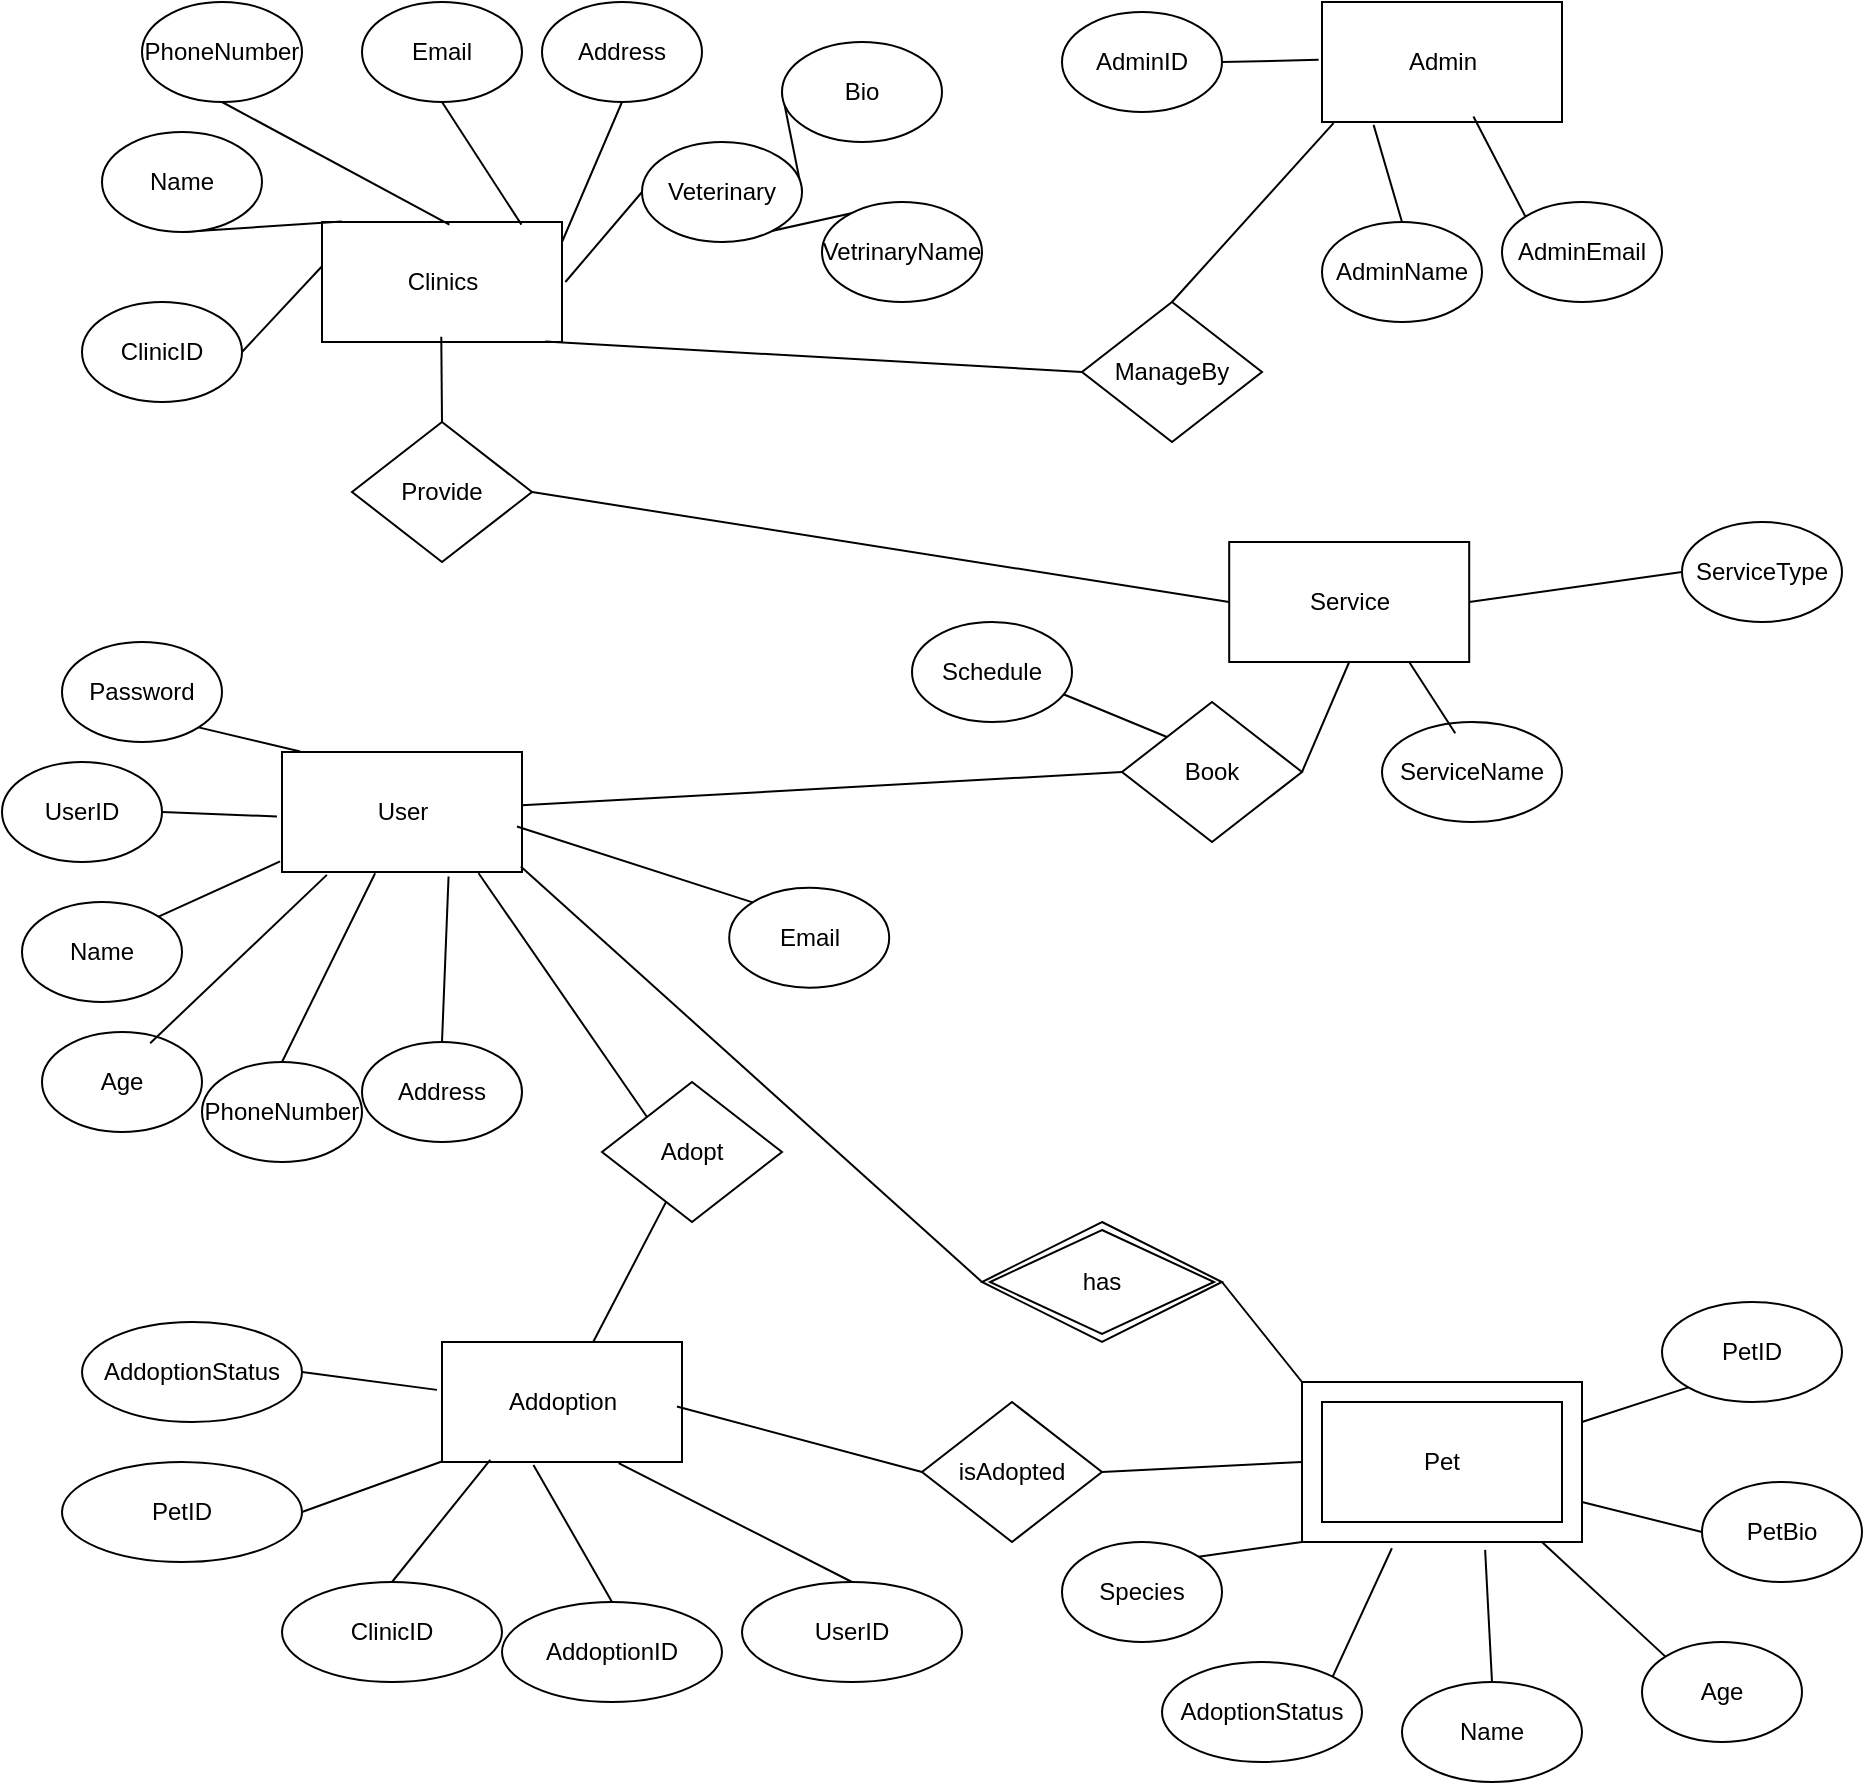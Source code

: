 <mxfile version="24.8.3">
  <diagram id="R2lEEEUBdFMjLlhIrx00" name="Page-1">
    <mxGraphModel dx="983" dy="569" grid="1" gridSize="10" guides="1" tooltips="1" connect="1" arrows="1" fold="1" page="1" pageScale="1" pageWidth="850" pageHeight="1100" background="#FFFFFF" math="0" shadow="0" extFonts="Permanent Marker^https://fonts.googleapis.com/css?family=Permanent+Marker">
      <root>
        <mxCell id="0" />
        <mxCell id="1" parent="0" />
        <mxCell id="6QG8E82MpiIFCZu1OyY_-2" value="Clinics" style="verticalLabelPosition=middle;verticalAlign=middle;html=1;shape=mxgraph.basic.rect;fillColor2=none;strokeWidth=1;size=20;indent=5;labelPosition=center;align=center;" vertex="1" parent="1">
          <mxGeometry x="160" y="120" width="120" height="60" as="geometry" />
        </mxCell>
        <mxCell id="6QG8E82MpiIFCZu1OyY_-3" value="Admin" style="verticalLabelPosition=middle;verticalAlign=middle;html=1;shape=mxgraph.basic.rect;fillColor2=none;strokeWidth=1;size=20;indent=5;labelPosition=center;align=center;" vertex="1" parent="1">
          <mxGeometry x="660" y="10" width="120" height="60" as="geometry" />
        </mxCell>
        <mxCell id="6QG8E82MpiIFCZu1OyY_-4" value="User" style="verticalLabelPosition=middle;verticalAlign=middle;html=1;shape=mxgraph.basic.rect;fillColor2=none;strokeWidth=1;size=20;indent=5;labelPosition=center;align=center;" vertex="1" parent="1">
          <mxGeometry x="140" y="385" width="120" height="60" as="geometry" />
        </mxCell>
        <mxCell id="6QG8E82MpiIFCZu1OyY_-47" style="rounded=0;orthogonalLoop=1;jettySize=auto;html=1;exitX=1;exitY=0.5;exitDx=0;exitDy=0;entryX=0;entryY=0.5;entryDx=0;entryDy=0;endArrow=none;endFill=0;" edge="1" parent="1" source="6QG8E82MpiIFCZu1OyY_-10" target="6QG8E82MpiIFCZu1OyY_-46">
          <mxGeometry relative="1" as="geometry" />
        </mxCell>
        <mxCell id="6QG8E82MpiIFCZu1OyY_-10" value="Service" style="rounded=0;whiteSpace=wrap;html=1;" vertex="1" parent="1">
          <mxGeometry x="613.6" y="280" width="120" height="60" as="geometry" />
        </mxCell>
        <mxCell id="6QG8E82MpiIFCZu1OyY_-13" value="Name" style="ellipse;whiteSpace=wrap;html=1;" vertex="1" parent="1">
          <mxGeometry x="10" y="460" width="80" height="50" as="geometry" />
        </mxCell>
        <mxCell id="6QG8E82MpiIFCZu1OyY_-14" value="Age" style="ellipse;whiteSpace=wrap;html=1;" vertex="1" parent="1">
          <mxGeometry x="20" y="525" width="80" height="50" as="geometry" />
        </mxCell>
        <mxCell id="6QG8E82MpiIFCZu1OyY_-16" value="PhoneNumber" style="ellipse;whiteSpace=wrap;html=1;" vertex="1" parent="1">
          <mxGeometry x="100" y="540" width="80" height="50" as="geometry" />
        </mxCell>
        <mxCell id="6QG8E82MpiIFCZu1OyY_-17" value="Email" style="ellipse;whiteSpace=wrap;html=1;" vertex="1" parent="1">
          <mxGeometry x="363.6" y="452.86" width="80" height="50" as="geometry" />
        </mxCell>
        <mxCell id="6QG8E82MpiIFCZu1OyY_-19" value="Address" style="ellipse;whiteSpace=wrap;html=1;" vertex="1" parent="1">
          <mxGeometry x="180" y="530" width="80" height="50" as="geometry" />
        </mxCell>
        <mxCell id="6QG8E82MpiIFCZu1OyY_-37" style="rounded=0;orthogonalLoop=1;jettySize=auto;html=1;exitX=0.5;exitY=1;exitDx=0;exitDy=0;entryX=0.083;entryY=-0.004;entryDx=0;entryDy=0;entryPerimeter=0;endArrow=none;endFill=0;" edge="1" parent="1" source="6QG8E82MpiIFCZu1OyY_-20" target="6QG8E82MpiIFCZu1OyY_-2">
          <mxGeometry relative="1" as="geometry">
            <mxPoint x="150" y="90" as="targetPoint" />
          </mxGeometry>
        </mxCell>
        <mxCell id="6QG8E82MpiIFCZu1OyY_-20" value="Name" style="ellipse;whiteSpace=wrap;html=1;" vertex="1" parent="1">
          <mxGeometry x="50" y="75" width="80" height="50" as="geometry" />
        </mxCell>
        <mxCell id="6QG8E82MpiIFCZu1OyY_-38" style="rounded=0;orthogonalLoop=1;jettySize=auto;html=1;exitX=0.5;exitY=1;exitDx=0;exitDy=0;entryX=0.531;entryY=0.022;entryDx=0;entryDy=0;entryPerimeter=0;endArrow=none;endFill=0;" edge="1" parent="1" source="6QG8E82MpiIFCZu1OyY_-21" target="6QG8E82MpiIFCZu1OyY_-2">
          <mxGeometry relative="1" as="geometry">
            <mxPoint x="200" y="100" as="targetPoint" />
          </mxGeometry>
        </mxCell>
        <mxCell id="6QG8E82MpiIFCZu1OyY_-21" value="PhoneNumber" style="ellipse;whiteSpace=wrap;html=1;" vertex="1" parent="1">
          <mxGeometry x="70" y="10" width="80" height="50" as="geometry" />
        </mxCell>
        <mxCell id="6QG8E82MpiIFCZu1OyY_-22" value="Email" style="ellipse;whiteSpace=wrap;html=1;" vertex="1" parent="1">
          <mxGeometry x="180" y="10" width="80" height="50" as="geometry" />
        </mxCell>
        <mxCell id="6QG8E82MpiIFCZu1OyY_-23" value="Address" style="ellipse;whiteSpace=wrap;html=1;" vertex="1" parent="1">
          <mxGeometry x="270" y="10" width="80" height="50" as="geometry" />
        </mxCell>
        <mxCell id="6QG8E82MpiIFCZu1OyY_-35" style="rounded=0;orthogonalLoop=1;jettySize=auto;html=1;exitX=1;exitY=0.5;exitDx=0;exitDy=0;entryX=0;entryY=0.5;entryDx=0;entryDy=0;endArrow=none;endFill=0;" edge="1" parent="1" source="6QG8E82MpiIFCZu1OyY_-25" target="6QG8E82MpiIFCZu1OyY_-10">
          <mxGeometry relative="1" as="geometry" />
        </mxCell>
        <mxCell id="6QG8E82MpiIFCZu1OyY_-25" value="Provide" style="rhombus;whiteSpace=wrap;html=1;" vertex="1" parent="1">
          <mxGeometry x="175" y="220" width="90" height="70" as="geometry" />
        </mxCell>
        <mxCell id="6QG8E82MpiIFCZu1OyY_-32" style="rounded=0;orthogonalLoop=1;jettySize=auto;html=1;exitX=1;exitY=0.5;exitDx=0;exitDy=0;entryX=0;entryY=0.5;entryDx=0;entryDy=0;startArrow=none;startFill=0;endArrow=none;endFill=0;" edge="1" parent="1" source="6QG8E82MpiIFCZu1OyY_-26" target="6QG8E82MpiIFCZu1OyY_-30">
          <mxGeometry relative="1" as="geometry" />
        </mxCell>
        <mxCell id="6QG8E82MpiIFCZu1OyY_-33" style="rounded=0;orthogonalLoop=1;jettySize=auto;html=1;exitX=0.5;exitY=1;exitDx=0;exitDy=0;entryX=0.5;entryY=0;entryDx=0;entryDy=0;endArrow=none;endFill=0;" edge="1" parent="1" source="6QG8E82MpiIFCZu1OyY_-26" target="6QG8E82MpiIFCZu1OyY_-29">
          <mxGeometry relative="1" as="geometry" />
        </mxCell>
        <mxCell id="6QG8E82MpiIFCZu1OyY_-26" value="Veterinary" style="ellipse;whiteSpace=wrap;html=1;" vertex="1" parent="1">
          <mxGeometry x="320" y="80" width="80" height="50" as="geometry" />
        </mxCell>
        <mxCell id="6QG8E82MpiIFCZu1OyY_-29" value="VetrinaryName" style="ellipse;whiteSpace=wrap;html=1;" vertex="1" parent="1">
          <mxGeometry x="410" y="110" width="80" height="50" as="geometry" />
        </mxCell>
        <mxCell id="6QG8E82MpiIFCZu1OyY_-30" value="Bio" style="ellipse;whiteSpace=wrap;html=1;" vertex="1" parent="1">
          <mxGeometry x="390" y="30" width="80" height="50" as="geometry" />
        </mxCell>
        <mxCell id="6QG8E82MpiIFCZu1OyY_-31" value="ClinicID" style="ellipse;whiteSpace=wrap;html=1;" vertex="1" parent="1">
          <mxGeometry x="40" y="160" width="80" height="50" as="geometry" />
        </mxCell>
        <mxCell id="6QG8E82MpiIFCZu1OyY_-34" style="rounded=0;orthogonalLoop=1;jettySize=auto;html=1;exitX=0.5;exitY=0;exitDx=0;exitDy=0;entryX=0.497;entryY=0.956;entryDx=0;entryDy=0;entryPerimeter=0;endArrow=none;endFill=0;" edge="1" parent="1" source="6QG8E82MpiIFCZu1OyY_-25" target="6QG8E82MpiIFCZu1OyY_-2">
          <mxGeometry relative="1" as="geometry" />
        </mxCell>
        <mxCell id="6QG8E82MpiIFCZu1OyY_-36" style="rounded=0;orthogonalLoop=1;jettySize=auto;html=1;exitX=1;exitY=0.5;exitDx=0;exitDy=0;entryX=-0.001;entryY=0.371;entryDx=0;entryDy=0;entryPerimeter=0;endArrow=none;endFill=0;" edge="1" parent="1" source="6QG8E82MpiIFCZu1OyY_-31" target="6QG8E82MpiIFCZu1OyY_-2">
          <mxGeometry relative="1" as="geometry" />
        </mxCell>
        <mxCell id="6QG8E82MpiIFCZu1OyY_-39" style="rounded=0;orthogonalLoop=1;jettySize=auto;html=1;exitX=0.5;exitY=1;exitDx=0;exitDy=0;entryX=0.831;entryY=0.022;entryDx=0;entryDy=0;entryPerimeter=0;endArrow=none;endFill=0;" edge="1" parent="1" source="6QG8E82MpiIFCZu1OyY_-22" target="6QG8E82MpiIFCZu1OyY_-2">
          <mxGeometry relative="1" as="geometry" />
        </mxCell>
        <mxCell id="6QG8E82MpiIFCZu1OyY_-40" style="rounded=0;orthogonalLoop=1;jettySize=auto;html=1;exitX=0.5;exitY=1;exitDx=0;exitDy=0;endArrow=none;endFill=0;" edge="1" parent="1" source="6QG8E82MpiIFCZu1OyY_-23">
          <mxGeometry relative="1" as="geometry">
            <mxPoint x="280" y="130" as="targetPoint" />
          </mxGeometry>
        </mxCell>
        <mxCell id="6QG8E82MpiIFCZu1OyY_-41" style="rounded=0;orthogonalLoop=1;jettySize=auto;html=1;exitX=0;exitY=0.5;exitDx=0;exitDy=0;entryX=1.014;entryY=0.5;entryDx=0;entryDy=0;entryPerimeter=0;endArrow=none;endFill=0;" edge="1" parent="1" source="6QG8E82MpiIFCZu1OyY_-26" target="6QG8E82MpiIFCZu1OyY_-2">
          <mxGeometry relative="1" as="geometry" />
        </mxCell>
        <mxCell id="6QG8E82MpiIFCZu1OyY_-44" style="rounded=0;orthogonalLoop=1;jettySize=auto;html=1;exitX=1;exitY=0.5;exitDx=0;exitDy=0;entryX=0.5;entryY=1;entryDx=0;entryDy=0;endArrow=none;endFill=0;" edge="1" parent="1" source="6QG8E82MpiIFCZu1OyY_-43" target="6QG8E82MpiIFCZu1OyY_-10">
          <mxGeometry relative="1" as="geometry" />
        </mxCell>
        <mxCell id="6QG8E82MpiIFCZu1OyY_-45" style="rounded=0;orthogonalLoop=1;jettySize=auto;html=1;exitX=0;exitY=0.5;exitDx=0;exitDy=0;endArrow=none;endFill=0;" edge="1" parent="1" source="6QG8E82MpiIFCZu1OyY_-43" target="6QG8E82MpiIFCZu1OyY_-4">
          <mxGeometry relative="1" as="geometry" />
        </mxCell>
        <mxCell id="6QG8E82MpiIFCZu1OyY_-74" style="rounded=0;orthogonalLoop=1;jettySize=auto;html=1;exitX=0;exitY=0;exitDx=0;exitDy=0;endArrow=none;endFill=0;entryX=0.905;entryY=0.695;entryDx=0;entryDy=0;entryPerimeter=0;" edge="1" parent="1" source="6QG8E82MpiIFCZu1OyY_-43" target="6QG8E82MpiIFCZu1OyY_-75">
          <mxGeometry relative="1" as="geometry">
            <mxPoint x="270" y="350" as="targetPoint" />
          </mxGeometry>
        </mxCell>
        <mxCell id="6QG8E82MpiIFCZu1OyY_-43" value="Book" style="rhombus;whiteSpace=wrap;html=1;" vertex="1" parent="1">
          <mxGeometry x="560" y="360" width="90" height="70" as="geometry" />
        </mxCell>
        <mxCell id="6QG8E82MpiIFCZu1OyY_-46" value="ServiceType" style="ellipse;whiteSpace=wrap;html=1;" vertex="1" parent="1">
          <mxGeometry x="840" y="270" width="80" height="50" as="geometry" />
        </mxCell>
        <mxCell id="6QG8E82MpiIFCZu1OyY_-48" style="rounded=0;orthogonalLoop=1;jettySize=auto;html=1;exitX=1;exitY=0;exitDx=0;exitDy=0;entryX=-0.008;entryY=0.912;entryDx=0;entryDy=0;entryPerimeter=0;endArrow=none;endFill=0;" edge="1" parent="1" source="6QG8E82MpiIFCZu1OyY_-13" target="6QG8E82MpiIFCZu1OyY_-4">
          <mxGeometry relative="1" as="geometry" />
        </mxCell>
        <mxCell id="6QG8E82MpiIFCZu1OyY_-49" style="rounded=0;orthogonalLoop=1;jettySize=auto;html=1;exitX=0.676;exitY=0.112;exitDx=0;exitDy=0;entryX=0.187;entryY=1.024;entryDx=0;entryDy=0;entryPerimeter=0;endArrow=none;endFill=0;exitPerimeter=0;" edge="1" parent="1" source="6QG8E82MpiIFCZu1OyY_-14" target="6QG8E82MpiIFCZu1OyY_-4">
          <mxGeometry relative="1" as="geometry" />
        </mxCell>
        <mxCell id="6QG8E82MpiIFCZu1OyY_-50" style="rounded=0;orthogonalLoop=1;jettySize=auto;html=1;exitX=0.5;exitY=0;exitDx=0;exitDy=0;entryX=0.388;entryY=1.01;entryDx=0;entryDy=0;entryPerimeter=0;endArrow=none;endFill=0;" edge="1" parent="1" source="6QG8E82MpiIFCZu1OyY_-16" target="6QG8E82MpiIFCZu1OyY_-4">
          <mxGeometry relative="1" as="geometry" />
        </mxCell>
        <mxCell id="6QG8E82MpiIFCZu1OyY_-51" style="rounded=0;orthogonalLoop=1;jettySize=auto;html=1;exitX=0.5;exitY=0;exitDx=0;exitDy=0;entryX=0.694;entryY=1.038;entryDx=0;entryDy=0;entryPerimeter=0;endArrow=none;endFill=0;" edge="1" parent="1" source="6QG8E82MpiIFCZu1OyY_-19" target="6QG8E82MpiIFCZu1OyY_-4">
          <mxGeometry relative="1" as="geometry" />
        </mxCell>
        <mxCell id="6QG8E82MpiIFCZu1OyY_-52" style="rounded=0;orthogonalLoop=1;jettySize=auto;html=1;exitX=0;exitY=0;exitDx=0;exitDy=0;endArrow=none;endFill=0;entryX=0.979;entryY=0.621;entryDx=0;entryDy=0;entryPerimeter=0;" edge="1" parent="1" source="6QG8E82MpiIFCZu1OyY_-17" target="6QG8E82MpiIFCZu1OyY_-4">
          <mxGeometry relative="1" as="geometry">
            <mxPoint x="230.0" y="430" as="targetPoint" />
          </mxGeometry>
        </mxCell>
        <mxCell id="ot0OKPYrs41KSUpZu7oC-8" style="rounded=0;orthogonalLoop=1;jettySize=auto;html=1;exitX=0;exitY=0;exitDx=0;exitDy=0;exitPerimeter=0;entryX=1;entryY=0.5;entryDx=0;entryDy=0;endArrow=none;endFill=0;" edge="1" parent="1" source="6QG8E82MpiIFCZu1OyY_-54" target="6QG8E82MpiIFCZu1OyY_-59">
          <mxGeometry relative="1" as="geometry" />
        </mxCell>
        <mxCell id="6QG8E82MpiIFCZu1OyY_-54" value="Pet" style="verticalLabelPosition=middle;verticalAlign=middle;html=1;shape=mxgraph.basic.frame;dx=10;whiteSpace=wrap;labelPosition=center;align=center;" vertex="1" parent="1">
          <mxGeometry x="650" y="700" width="140" height="80" as="geometry" />
        </mxCell>
        <mxCell id="6QG8E82MpiIFCZu1OyY_-59" value="has" style="shape=rhombus;double=1;perimeter=rhombusPerimeter;whiteSpace=wrap;html=1;align=center;" vertex="1" parent="1">
          <mxGeometry x="490" y="620" width="120" height="60" as="geometry" />
        </mxCell>
        <mxCell id="6QG8E82MpiIFCZu1OyY_-63" value="Species" style="ellipse;whiteSpace=wrap;html=1;" vertex="1" parent="1">
          <mxGeometry x="530" y="780" width="80" height="50" as="geometry" />
        </mxCell>
        <mxCell id="6QG8E82MpiIFCZu1OyY_-64" value="AdoptionStatus" style="ellipse;whiteSpace=wrap;html=1;" vertex="1" parent="1">
          <mxGeometry x="580" y="840" width="100" height="50" as="geometry" />
        </mxCell>
        <mxCell id="6QG8E82MpiIFCZu1OyY_-65" value="Name" style="ellipse;whiteSpace=wrap;html=1;" vertex="1" parent="1">
          <mxGeometry x="700" y="850" width="90" height="50" as="geometry" />
        </mxCell>
        <mxCell id="6QG8E82MpiIFCZu1OyY_-66" value="Age" style="ellipse;whiteSpace=wrap;html=1;" vertex="1" parent="1">
          <mxGeometry x="820" y="830" width="80" height="50" as="geometry" />
        </mxCell>
        <mxCell id="6QG8E82MpiIFCZu1OyY_-68" value="PetBio" style="ellipse;whiteSpace=wrap;html=1;" vertex="1" parent="1">
          <mxGeometry x="850" y="750" width="80" height="50" as="geometry" />
        </mxCell>
        <mxCell id="6QG8E82MpiIFCZu1OyY_-70" value="PetID" style="ellipse;whiteSpace=wrap;html=1;" vertex="1" parent="1">
          <mxGeometry x="830" y="660" width="90" height="50" as="geometry" />
        </mxCell>
        <mxCell id="6QG8E82MpiIFCZu1OyY_-72" value="ServiceName" style="ellipse;whiteSpace=wrap;html=1;" vertex="1" parent="1">
          <mxGeometry x="690" y="370" width="90" height="50" as="geometry" />
        </mxCell>
        <mxCell id="6QG8E82MpiIFCZu1OyY_-73" style="rounded=0;orthogonalLoop=1;jettySize=auto;html=1;exitX=0.407;exitY=0.112;exitDx=0;exitDy=0;entryX=0.75;entryY=1;entryDx=0;entryDy=0;endArrow=none;endFill=0;exitPerimeter=0;" edge="1" parent="1" source="6QG8E82MpiIFCZu1OyY_-72" target="6QG8E82MpiIFCZu1OyY_-10">
          <mxGeometry relative="1" as="geometry" />
        </mxCell>
        <mxCell id="6QG8E82MpiIFCZu1OyY_-75" value="Schedule" style="ellipse;whiteSpace=wrap;html=1;" vertex="1" parent="1">
          <mxGeometry x="455" y="320" width="80" height="50" as="geometry" />
        </mxCell>
        <mxCell id="6QG8E82MpiIFCZu1OyY_-76" style="rounded=0;orthogonalLoop=1;jettySize=auto;html=1;exitX=1;exitY=0;exitDx=0;exitDy=0;entryX=0;entryY=1;entryDx=0;entryDy=0;entryPerimeter=0;endArrow=none;endFill=0;" edge="1" parent="1" source="6QG8E82MpiIFCZu1OyY_-63" target="6QG8E82MpiIFCZu1OyY_-54">
          <mxGeometry relative="1" as="geometry" />
        </mxCell>
        <mxCell id="6QG8E82MpiIFCZu1OyY_-77" style="rounded=0;orthogonalLoop=1;jettySize=auto;html=1;exitX=1;exitY=0;exitDx=0;exitDy=0;entryX=0.321;entryY=1.039;entryDx=0;entryDy=0;entryPerimeter=0;endArrow=none;endFill=0;" edge="1" parent="1" source="6QG8E82MpiIFCZu1OyY_-64" target="6QG8E82MpiIFCZu1OyY_-54">
          <mxGeometry relative="1" as="geometry" />
        </mxCell>
        <mxCell id="6QG8E82MpiIFCZu1OyY_-78" style="rounded=0;orthogonalLoop=1;jettySize=auto;html=1;exitX=0.5;exitY=0;exitDx=0;exitDy=0;entryX=0.654;entryY=1.049;entryDx=0;entryDy=0;entryPerimeter=0;endArrow=none;endFill=0;" edge="1" parent="1" source="6QG8E82MpiIFCZu1OyY_-65" target="6QG8E82MpiIFCZu1OyY_-54">
          <mxGeometry relative="1" as="geometry" />
        </mxCell>
        <mxCell id="6QG8E82MpiIFCZu1OyY_-79" style="rounded=0;orthogonalLoop=1;jettySize=auto;html=1;exitX=0;exitY=0;exitDx=0;exitDy=0;entryX=0.857;entryY=1;entryDx=0;entryDy=0;entryPerimeter=0;endArrow=none;endFill=0;" edge="1" parent="1" source="6QG8E82MpiIFCZu1OyY_-66" target="6QG8E82MpiIFCZu1OyY_-54">
          <mxGeometry relative="1" as="geometry" />
        </mxCell>
        <mxCell id="6QG8E82MpiIFCZu1OyY_-80" style="rounded=0;orthogonalLoop=1;jettySize=auto;html=1;exitX=0;exitY=0.5;exitDx=0;exitDy=0;entryX=0;entryY=0;entryDx=140;entryDy=60;entryPerimeter=0;endArrow=none;endFill=0;" edge="1" parent="1" source="6QG8E82MpiIFCZu1OyY_-68" target="6QG8E82MpiIFCZu1OyY_-54">
          <mxGeometry relative="1" as="geometry" />
        </mxCell>
        <mxCell id="6QG8E82MpiIFCZu1OyY_-81" style="rounded=0;orthogonalLoop=1;jettySize=auto;html=1;exitX=0;exitY=1;exitDx=0;exitDy=0;entryX=0;entryY=0;entryDx=140;entryDy=20;entryPerimeter=0;endArrow=none;endFill=0;" edge="1" parent="1" source="6QG8E82MpiIFCZu1OyY_-70" target="6QG8E82MpiIFCZu1OyY_-54">
          <mxGeometry relative="1" as="geometry" />
        </mxCell>
        <mxCell id="6QG8E82MpiIFCZu1OyY_-82" value="UserID" style="ellipse;whiteSpace=wrap;html=1;" vertex="1" parent="1">
          <mxGeometry y="390" width="80" height="50" as="geometry" />
        </mxCell>
        <mxCell id="6QG8E82MpiIFCZu1OyY_-83" style="rounded=0;orthogonalLoop=1;jettySize=auto;html=1;exitX=1;exitY=0.5;exitDx=0;exitDy=0;entryX=-0.021;entryY=0.537;entryDx=0;entryDy=0;entryPerimeter=0;endArrow=none;endFill=0;" edge="1" parent="1" source="6QG8E82MpiIFCZu1OyY_-82" target="6QG8E82MpiIFCZu1OyY_-4">
          <mxGeometry relative="1" as="geometry" />
        </mxCell>
        <mxCell id="6QG8E82MpiIFCZu1OyY_-85" value="Password" style="ellipse;whiteSpace=wrap;html=1;" vertex="1" parent="1">
          <mxGeometry x="30" y="330" width="80" height="50" as="geometry" />
        </mxCell>
        <mxCell id="6QG8E82MpiIFCZu1OyY_-86" style="rounded=0;orthogonalLoop=1;jettySize=auto;html=1;exitX=1;exitY=1;exitDx=0;exitDy=0;entryX=0.076;entryY=-0.004;entryDx=0;entryDy=0;entryPerimeter=0;endArrow=none;endFill=0;" edge="1" parent="1" source="6QG8E82MpiIFCZu1OyY_-85" target="6QG8E82MpiIFCZu1OyY_-4">
          <mxGeometry relative="1" as="geometry" />
        </mxCell>
        <mxCell id="6QG8E82MpiIFCZu1OyY_-102" value="" style="rounded=0;orthogonalLoop=1;jettySize=auto;html=1;endArrow=none;endFill=0;" edge="1" parent="1" source="6QG8E82MpiIFCZu1OyY_-87" target="6QG8E82MpiIFCZu1OyY_-100">
          <mxGeometry relative="1" as="geometry" />
        </mxCell>
        <mxCell id="6QG8E82MpiIFCZu1OyY_-87" value="Addoption" style="verticalLabelPosition=middle;verticalAlign=middle;html=1;shape=mxgraph.basic.rect;fillColor2=none;strokeWidth=1;size=20;indent=5;labelPosition=center;align=center;" vertex="1" parent="1">
          <mxGeometry x="220" y="680" width="120" height="60" as="geometry" />
        </mxCell>
        <mxCell id="6QG8E82MpiIFCZu1OyY_-89" value="AddoptionStatus" style="ellipse;whiteSpace=wrap;html=1;" vertex="1" parent="1">
          <mxGeometry x="40" y="670" width="110" height="50" as="geometry" />
        </mxCell>
        <mxCell id="6QG8E82MpiIFCZu1OyY_-90" value="PetID" style="ellipse;whiteSpace=wrap;html=1;" vertex="1" parent="1">
          <mxGeometry x="30" y="740" width="120" height="50" as="geometry" />
        </mxCell>
        <mxCell id="6QG8E82MpiIFCZu1OyY_-91" value="ClinicID" style="ellipse;whiteSpace=wrap;html=1;" vertex="1" parent="1">
          <mxGeometry x="140" y="800" width="110" height="50" as="geometry" />
        </mxCell>
        <mxCell id="6QG8E82MpiIFCZu1OyY_-92" value="AddoptionID" style="ellipse;whiteSpace=wrap;html=1;" vertex="1" parent="1">
          <mxGeometry x="250" y="810" width="110" height="50" as="geometry" />
        </mxCell>
        <mxCell id="6QG8E82MpiIFCZu1OyY_-93" value="UserID" style="ellipse;whiteSpace=wrap;html=1;" vertex="1" parent="1">
          <mxGeometry x="370" y="800" width="110" height="50" as="geometry" />
        </mxCell>
        <mxCell id="6QG8E82MpiIFCZu1OyY_-94" style="rounded=0;orthogonalLoop=1;jettySize=auto;html=1;exitX=1;exitY=0.5;exitDx=0;exitDy=0;entryX=-0.021;entryY=0.399;entryDx=0;entryDy=0;entryPerimeter=0;endArrow=none;endFill=0;" edge="1" parent="1" source="6QG8E82MpiIFCZu1OyY_-89" target="6QG8E82MpiIFCZu1OyY_-87">
          <mxGeometry relative="1" as="geometry" />
        </mxCell>
        <mxCell id="6QG8E82MpiIFCZu1OyY_-95" style="rounded=0;orthogonalLoop=1;jettySize=auto;html=1;exitX=1;exitY=0.5;exitDx=0;exitDy=0;entryX=-0.001;entryY=0.996;entryDx=0;entryDy=0;entryPerimeter=0;endArrow=none;endFill=0;" edge="1" parent="1" source="6QG8E82MpiIFCZu1OyY_-90" target="6QG8E82MpiIFCZu1OyY_-87">
          <mxGeometry relative="1" as="geometry" />
        </mxCell>
        <mxCell id="6QG8E82MpiIFCZu1OyY_-96" style="rounded=0;orthogonalLoop=1;jettySize=auto;html=1;exitX=0.5;exitY=0;exitDx=0;exitDy=0;entryX=0.201;entryY=0.982;entryDx=0;entryDy=0;entryPerimeter=0;endArrow=none;endFill=0;" edge="1" parent="1" source="6QG8E82MpiIFCZu1OyY_-91" target="6QG8E82MpiIFCZu1OyY_-87">
          <mxGeometry relative="1" as="geometry" />
        </mxCell>
        <mxCell id="6QG8E82MpiIFCZu1OyY_-97" style="rounded=0;orthogonalLoop=1;jettySize=auto;html=1;exitX=0.5;exitY=0;exitDx=0;exitDy=0;entryX=0.381;entryY=1.024;entryDx=0;entryDy=0;entryPerimeter=0;endArrow=none;endFill=0;" edge="1" parent="1" source="6QG8E82MpiIFCZu1OyY_-92" target="6QG8E82MpiIFCZu1OyY_-87">
          <mxGeometry relative="1" as="geometry" />
        </mxCell>
        <mxCell id="6QG8E82MpiIFCZu1OyY_-98" style="rounded=0;orthogonalLoop=1;jettySize=auto;html=1;exitX=0.5;exitY=0;exitDx=0;exitDy=0;entryX=0.736;entryY=1.01;entryDx=0;entryDy=0;entryPerimeter=0;endArrow=none;endFill=0;" edge="1" parent="1" source="6QG8E82MpiIFCZu1OyY_-93" target="6QG8E82MpiIFCZu1OyY_-87">
          <mxGeometry relative="1" as="geometry" />
        </mxCell>
        <mxCell id="6QG8E82MpiIFCZu1OyY_-100" value="Adopt" style="rhombus;whiteSpace=wrap;html=1;" vertex="1" parent="1">
          <mxGeometry x="300" y="550" width="90" height="70" as="geometry" />
        </mxCell>
        <mxCell id="6QG8E82MpiIFCZu1OyY_-101" style="rounded=0;orthogonalLoop=1;jettySize=auto;html=1;exitX=0;exitY=0;exitDx=0;exitDy=0;entryX=0.819;entryY=1.01;entryDx=0;entryDy=0;entryPerimeter=0;endArrow=none;endFill=0;" edge="1" parent="1" source="6QG8E82MpiIFCZu1OyY_-100" target="6QG8E82MpiIFCZu1OyY_-4">
          <mxGeometry relative="1" as="geometry" />
        </mxCell>
        <mxCell id="ot0OKPYrs41KSUpZu7oC-7" style="rounded=0;orthogonalLoop=1;jettySize=auto;html=1;exitX=0;exitY=0.5;exitDx=0;exitDy=0;entryX=0.995;entryY=0.954;entryDx=0;entryDy=0;entryPerimeter=0;endArrow=none;endFill=0;" edge="1" parent="1" source="6QG8E82MpiIFCZu1OyY_-59" target="6QG8E82MpiIFCZu1OyY_-4">
          <mxGeometry relative="1" as="geometry" />
        </mxCell>
        <mxCell id="6QG8E82MpiIFCZu1OyY_-104" value="AdminID" style="ellipse;whiteSpace=wrap;html=1;" vertex="1" parent="1">
          <mxGeometry x="530" y="15" width="80" height="50" as="geometry" />
        </mxCell>
        <mxCell id="6QG8E82MpiIFCZu1OyY_-105" value="AdminName" style="ellipse;whiteSpace=wrap;html=1;" vertex="1" parent="1">
          <mxGeometry x="660" y="120" width="80" height="50" as="geometry" />
        </mxCell>
        <mxCell id="6QG8E82MpiIFCZu1OyY_-107" value="AdminEmail" style="ellipse;whiteSpace=wrap;html=1;" vertex="1" parent="1">
          <mxGeometry x="750" y="110" width="80" height="50" as="geometry" />
        </mxCell>
        <mxCell id="6QG8E82MpiIFCZu1OyY_-108" style="rounded=0;orthogonalLoop=1;jettySize=auto;html=1;exitX=1;exitY=0.5;exitDx=0;exitDy=0;entryX=-0.014;entryY=0.482;entryDx=0;entryDy=0;entryPerimeter=0;endArrow=none;endFill=0;" edge="1" parent="1" source="6QG8E82MpiIFCZu1OyY_-104" target="6QG8E82MpiIFCZu1OyY_-3">
          <mxGeometry relative="1" as="geometry" />
        </mxCell>
        <mxCell id="6QG8E82MpiIFCZu1OyY_-109" style="rounded=0;orthogonalLoop=1;jettySize=auto;html=1;exitX=0.5;exitY=0;exitDx=0;exitDy=0;entryX=0.215;entryY=1.024;entryDx=0;entryDy=0;entryPerimeter=0;endArrow=none;endFill=0;" edge="1" parent="1" source="6QG8E82MpiIFCZu1OyY_-105" target="6QG8E82MpiIFCZu1OyY_-3">
          <mxGeometry relative="1" as="geometry" />
        </mxCell>
        <mxCell id="6QG8E82MpiIFCZu1OyY_-110" style="rounded=0;orthogonalLoop=1;jettySize=auto;html=1;exitX=0;exitY=0;exitDx=0;exitDy=0;entryX=0.631;entryY=0.954;entryDx=0;entryDy=0;entryPerimeter=0;endArrow=none;endFill=0;" edge="1" parent="1" source="6QG8E82MpiIFCZu1OyY_-107" target="6QG8E82MpiIFCZu1OyY_-3">
          <mxGeometry relative="1" as="geometry" />
        </mxCell>
        <mxCell id="6QG8E82MpiIFCZu1OyY_-112" value="ManageBy" style="rhombus;whiteSpace=wrap;html=1;" vertex="1" parent="1">
          <mxGeometry x="540" y="160" width="90" height="70" as="geometry" />
        </mxCell>
        <mxCell id="6QG8E82MpiIFCZu1OyY_-113" style="rounded=0;orthogonalLoop=1;jettySize=auto;html=1;exitX=0.5;exitY=0;exitDx=0;exitDy=0;entryX=0.048;entryY=1.01;entryDx=0;entryDy=0;entryPerimeter=0;endArrow=none;endFill=0;" edge="1" parent="1" source="6QG8E82MpiIFCZu1OyY_-112" target="6QG8E82MpiIFCZu1OyY_-3">
          <mxGeometry relative="1" as="geometry" />
        </mxCell>
        <mxCell id="6QG8E82MpiIFCZu1OyY_-114" style="rounded=0;orthogonalLoop=1;jettySize=auto;html=1;exitX=0;exitY=0.5;exitDx=0;exitDy=0;entryX=0.93;entryY=0.996;entryDx=0;entryDy=0;entryPerimeter=0;endArrow=none;endFill=0;" edge="1" parent="1" source="6QG8E82MpiIFCZu1OyY_-112" target="6QG8E82MpiIFCZu1OyY_-2">
          <mxGeometry relative="1" as="geometry" />
        </mxCell>
        <mxCell id="6QG8E82MpiIFCZu1OyY_-115" value="isAdopted" style="rhombus;whiteSpace=wrap;html=1;" vertex="1" parent="1">
          <mxGeometry x="460" y="710" width="90" height="70" as="geometry" />
        </mxCell>
        <mxCell id="6QG8E82MpiIFCZu1OyY_-116" style="rounded=0;orthogonalLoop=1;jettySize=auto;html=1;exitX=0;exitY=0.5;exitDx=0;exitDy=0;entryX=0.979;entryY=0.537;entryDx=0;entryDy=0;entryPerimeter=0;endArrow=none;endFill=0;" edge="1" parent="1" source="6QG8E82MpiIFCZu1OyY_-115" target="6QG8E82MpiIFCZu1OyY_-87">
          <mxGeometry relative="1" as="geometry" />
        </mxCell>
        <mxCell id="6QG8E82MpiIFCZu1OyY_-117" style="rounded=0;orthogonalLoop=1;jettySize=auto;html=1;exitX=1;exitY=0.5;exitDx=0;exitDy=0;entryX=0;entryY=0.5;entryDx=0;entryDy=0;entryPerimeter=0;endArrow=none;endFill=0;" edge="1" parent="1" source="6QG8E82MpiIFCZu1OyY_-115" target="6QG8E82MpiIFCZu1OyY_-54">
          <mxGeometry relative="1" as="geometry" />
        </mxCell>
      </root>
    </mxGraphModel>
  </diagram>
</mxfile>
